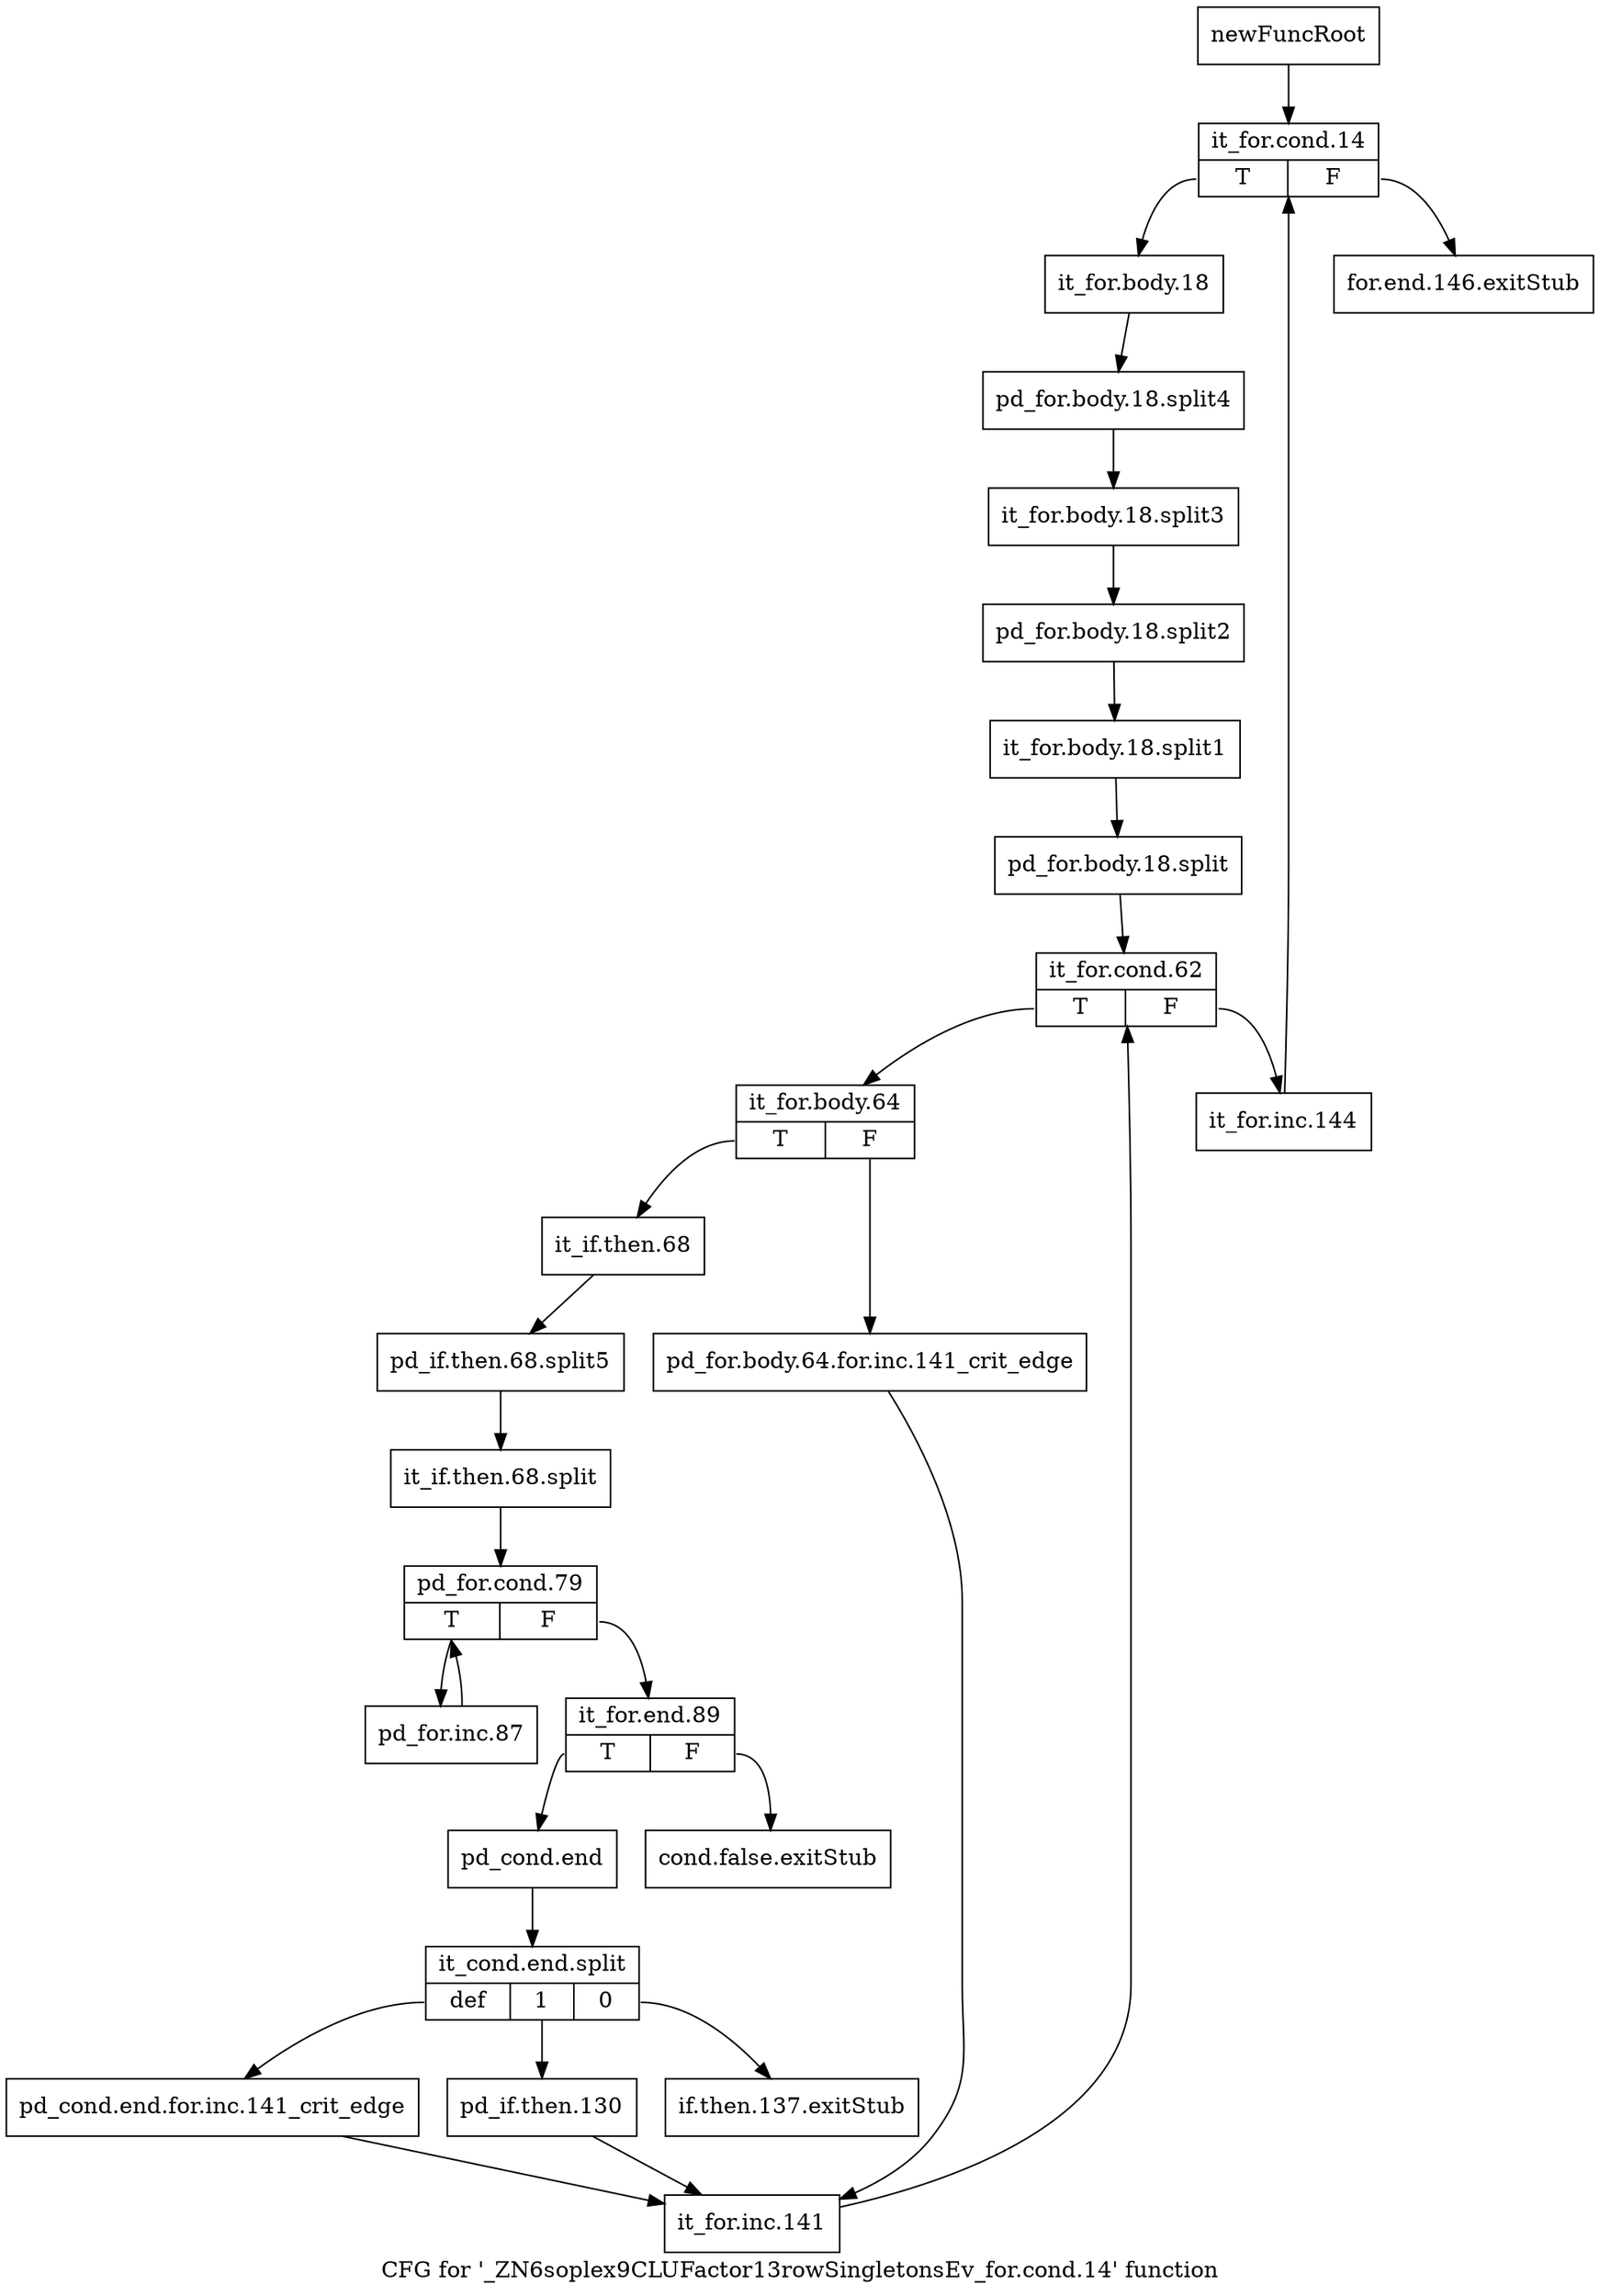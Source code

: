 digraph "CFG for '_ZN6soplex9CLUFactor13rowSingletonsEv_for.cond.14' function" {
	label="CFG for '_ZN6soplex9CLUFactor13rowSingletonsEv_for.cond.14' function";

	Node0x2bf8530 [shape=record,label="{newFuncRoot}"];
	Node0x2bf8530 -> Node0x2bf8670;
	Node0x2bf8580 [shape=record,label="{for.end.146.exitStub}"];
	Node0x2bf85d0 [shape=record,label="{cond.false.exitStub}"];
	Node0x2bf8620 [shape=record,label="{if.then.137.exitStub}"];
	Node0x2bf8670 [shape=record,label="{it_for.cond.14|{<s0>T|<s1>F}}"];
	Node0x2bf8670:s0 -> Node0x2bf86c0;
	Node0x2bf8670:s1 -> Node0x2bf8580;
	Node0x2bf86c0 [shape=record,label="{it_for.body.18}"];
	Node0x2bf86c0 -> Node0x33c2300;
	Node0x33c2300 [shape=record,label="{pd_for.body.18.split4}"];
	Node0x33c2300 -> Node0x33c2120;
	Node0x33c2120 [shape=record,label="{it_for.body.18.split3}"];
	Node0x33c2120 -> Node0x33c24c0;
	Node0x33c24c0 [shape=record,label="{pd_for.body.18.split2}"];
	Node0x33c24c0 -> Node0x33c27c0;
	Node0x33c27c0 [shape=record,label="{it_for.body.18.split1}"];
	Node0x33c27c0 -> Node0x33c2d50;
	Node0x33c2d50 [shape=record,label="{pd_for.body.18.split}"];
	Node0x33c2d50 -> Node0x2bf8710;
	Node0x2bf8710 [shape=record,label="{it_for.cond.62|{<s0>T|<s1>F}}"];
	Node0x2bf8710:s0 -> Node0x2bf87b0;
	Node0x2bf8710:s1 -> Node0x2bf8760;
	Node0x2bf8760 [shape=record,label="{it_for.inc.144}"];
	Node0x2bf8760 -> Node0x2bf8670;
	Node0x2bf87b0 [shape=record,label="{it_for.body.64|{<s0>T|<s1>F}}"];
	Node0x2bf87b0:s0 -> Node0x2bf8850;
	Node0x2bf87b0:s1 -> Node0x2bf8800;
	Node0x2bf8800 [shape=record,label="{pd_for.body.64.for.inc.141_crit_edge}"];
	Node0x2bf8800 -> Node0x2bf8a30;
	Node0x2bf8850 [shape=record,label="{it_if.then.68}"];
	Node0x2bf8850 -> Node0x33c2020;
	Node0x33c2020 [shape=record,label="{pd_if.then.68.split5}"];
	Node0x33c2020 -> Node0x33c21a0;
	Node0x33c21a0 [shape=record,label="{it_if.then.68.split}"];
	Node0x33c21a0 -> Node0x2bf88a0;
	Node0x2bf88a0 [shape=record,label="{pd_for.cond.79|{<s0>T|<s1>F}}"];
	Node0x2bf88a0:s0 -> Node0x2bf8a80;
	Node0x2bf88a0:s1 -> Node0x2bf88f0;
	Node0x2bf88f0 [shape=record,label="{it_for.end.89|{<s0>T|<s1>F}}"];
	Node0x2bf88f0:s0 -> Node0x2bf8940;
	Node0x2bf88f0:s1 -> Node0x2bf85d0;
	Node0x2bf8940 [shape=record,label="{pd_cond.end}"];
	Node0x2bf8940 -> Node0x33c22b0;
	Node0x33c22b0 [shape=record,label="{it_cond.end.split|{<s0>def|<s1>1|<s2>0}}"];
	Node0x33c22b0:s0 -> Node0x2bf89e0;
	Node0x33c22b0:s1 -> Node0x2bf8990;
	Node0x33c22b0:s2 -> Node0x2bf8620;
	Node0x2bf8990 [shape=record,label="{pd_if.then.130}"];
	Node0x2bf8990 -> Node0x2bf8a30;
	Node0x2bf89e0 [shape=record,label="{pd_cond.end.for.inc.141_crit_edge}"];
	Node0x2bf89e0 -> Node0x2bf8a30;
	Node0x2bf8a30 [shape=record,label="{it_for.inc.141}"];
	Node0x2bf8a30 -> Node0x2bf8710;
	Node0x2bf8a80 [shape=record,label="{pd_for.inc.87}"];
	Node0x2bf8a80 -> Node0x2bf88a0;
}
